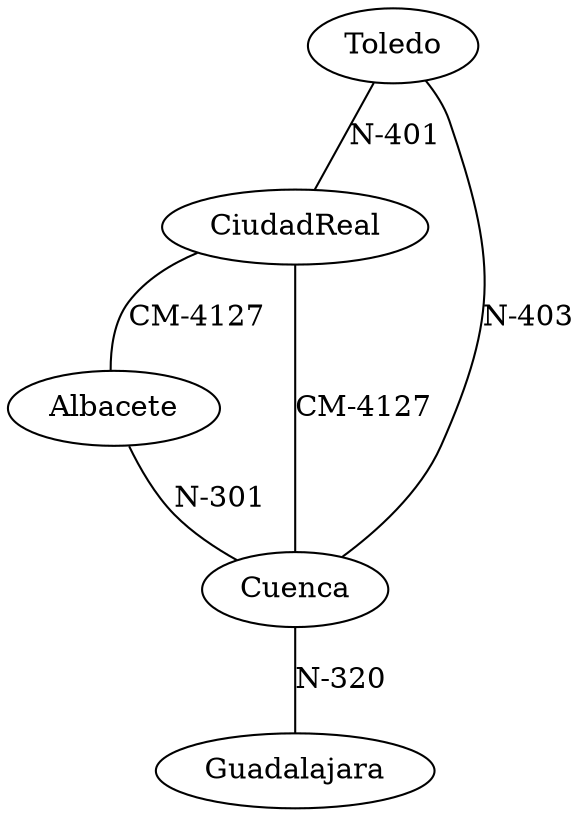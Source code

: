 strict graph G {
  1 [ color="black" label="Toledo" ];
  2 [ color="black" label="CiudadReal" ];
  3 [ color="black" label="Albacete" ];
  4 [ color="black" label="Cuenca" ];
  5 [ color="black" label="Guadalajara" ];
  1 -- 2 [ color="black" label="N-401" ];
  1 -- 4 [ color="black" label="N-403" ];
  2 -- 3 [ color="black" label="CM-4127" ];
  2 -- 4 [ color="black" label="CM-4127" ];
  3 -- 4 [ color="black" label="N-301" ];
  4 -- 5 [ color="black" label="N-320" ];
}
